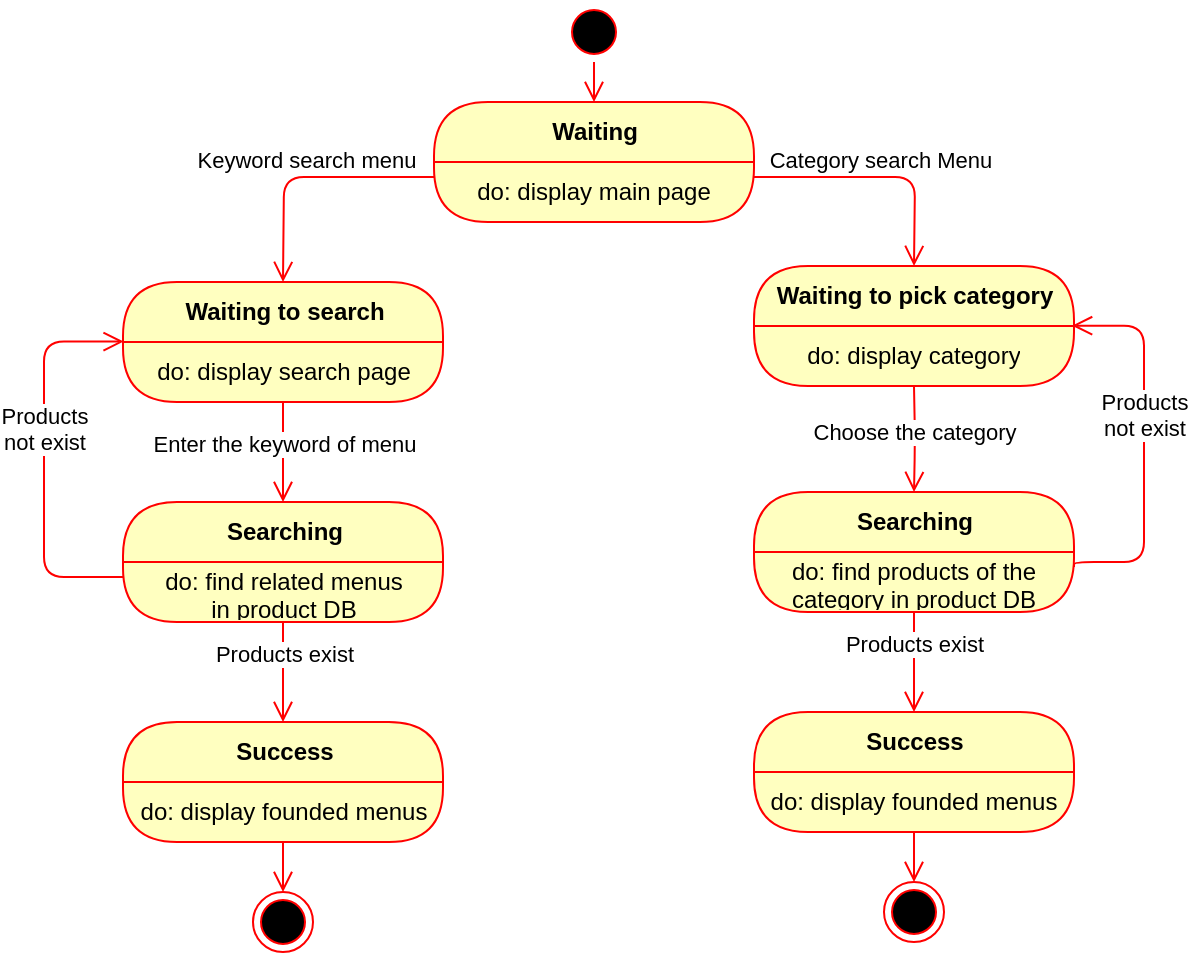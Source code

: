 <mxfile version="10.6.7" type="device"><diagram id="1BZDilK6yC3gpZiMemIy" name="Page-1"><mxGraphModel dx="649" dy="794" grid="1" gridSize="10" guides="1" tooltips="1" connect="1" arrows="1" fold="1" page="1" pageScale="1" pageWidth="827" pageHeight="1169" math="0" shadow="0"><root><mxCell id="0"/><mxCell id="1" parent="0"/><mxCell id="YGB9TMCgIRE_jNW2NB7V-3" value="" style="ellipse;html=1;shape=startState;fillColor=#000000;strokeColor=#ff0000;" vertex="1" parent="1"><mxGeometry x="340" y="30" width="30" height="30" as="geometry"/></mxCell><mxCell id="YGB9TMCgIRE_jNW2NB7V-4" value="Keyword search menu" style="edgeStyle=orthogonalEdgeStyle;html=1;verticalAlign=bottom;endArrow=open;endSize=8;strokeColor=#ff0000;exitX=0;exitY=0.25;exitDx=0;exitDy=0;" edge="1" source="YGB9TMCgIRE_jNW2NB7V-52" parent="1"><mxGeometry relative="1" as="geometry"><mxPoint x="199.5" y="170" as="targetPoint"/><mxPoint x="199.5" y="140" as="sourcePoint"/></mxGeometry></mxCell><mxCell id="YGB9TMCgIRE_jNW2NB7V-5" value="Waiting to search" style="swimlane;html=1;fontStyle=1;align=center;verticalAlign=middle;childLayout=stackLayout;horizontal=1;startSize=30;horizontalStack=0;resizeParent=0;resizeLast=1;container=0;fontColor=#000000;collapsible=0;rounded=1;arcSize=30;strokeColor=#ff0000;fillColor=#ffffc0;swimlaneFillColor=#ffffc0;" vertex="1" parent="1"><mxGeometry x="119.5" y="170" width="160" height="60" as="geometry"/></mxCell><mxCell id="YGB9TMCgIRE_jNW2NB7V-6" value="do: display search page" style="text;html=1;strokeColor=none;fillColor=none;align=center;verticalAlign=middle;spacingLeft=4;spacingRight=4;whiteSpace=wrap;overflow=hidden;rotatable=0;fontColor=#000000;" vertex="1" parent="YGB9TMCgIRE_jNW2NB7V-5"><mxGeometry y="30" width="160" height="30" as="geometry"/></mxCell><mxCell id="YGB9TMCgIRE_jNW2NB7V-41" value="Searching" style="swimlane;html=1;fontStyle=1;align=center;verticalAlign=middle;childLayout=stackLayout;horizontal=1;startSize=30;horizontalStack=0;resizeParent=0;resizeLast=1;container=0;fontColor=#000000;collapsible=0;rounded=1;arcSize=30;strokeColor=#ff0000;fillColor=#ffffc0;swimlaneFillColor=#ffffc0;" vertex="1" parent="1"><mxGeometry x="119.5" y="280" width="160" height="60" as="geometry"/></mxCell><mxCell id="YGB9TMCgIRE_jNW2NB7V-42" value="do: find related menus&lt;br&gt;in product DB&lt;br&gt;" style="text;html=1;strokeColor=none;fillColor=none;align=center;verticalAlign=middle;spacingLeft=4;spacingRight=4;whiteSpace=wrap;overflow=hidden;rotatable=0;fontColor=#000000;" vertex="1" parent="YGB9TMCgIRE_jNW2NB7V-41"><mxGeometry y="30" width="160" height="30" as="geometry"/></mxCell><mxCell id="YGB9TMCgIRE_jNW2NB7V-43" value="Products exist" style="edgeStyle=orthogonalEdgeStyle;html=1;verticalAlign=bottom;endArrow=open;endSize=8;strokeColor=#ff0000;entryX=0.5;entryY=0;entryDx=0;entryDy=0;" edge="1" source="YGB9TMCgIRE_jNW2NB7V-41" parent="1" target="YGB9TMCgIRE_jNW2NB7V-46"><mxGeometry relative="1" as="geometry"><mxPoint x="199.5" y="390" as="targetPoint"/></mxGeometry></mxCell><mxCell id="YGB9TMCgIRE_jNW2NB7V-44" value="Enter the keyword of menu" style="edgeStyle=orthogonalEdgeStyle;html=1;verticalAlign=bottom;endArrow=open;endSize=8;strokeColor=#ff0000;exitX=0.5;exitY=1;exitDx=0;exitDy=0;entryX=0.5;entryY=0;entryDx=0;entryDy=0;" edge="1" parent="1" source="YGB9TMCgIRE_jNW2NB7V-6" target="YGB9TMCgIRE_jNW2NB7V-41"><mxGeometry x="0.209" relative="1" as="geometry"><mxPoint x="229.5" y="270" as="targetPoint"/><mxPoint x="229.5" y="240" as="sourcePoint"/><mxPoint as="offset"/></mxGeometry></mxCell><mxCell id="YGB9TMCgIRE_jNW2NB7V-46" value="Success" style="swimlane;html=1;fontStyle=1;align=center;verticalAlign=middle;childLayout=stackLayout;horizontal=1;startSize=30;horizontalStack=0;resizeParent=0;resizeLast=1;container=0;fontColor=#000000;collapsible=0;rounded=1;arcSize=30;strokeColor=#ff0000;fillColor=#ffffc0;swimlaneFillColor=#ffffc0;" vertex="1" parent="1"><mxGeometry x="119.5" y="390" width="160" height="60" as="geometry"/></mxCell><mxCell id="YGB9TMCgIRE_jNW2NB7V-47" value="do: display founded menus" style="text;html=1;strokeColor=none;fillColor=none;align=center;verticalAlign=middle;spacingLeft=4;spacingRight=4;whiteSpace=wrap;overflow=hidden;rotatable=0;fontColor=#000000;" vertex="1" parent="YGB9TMCgIRE_jNW2NB7V-46"><mxGeometry y="30" width="160" height="30" as="geometry"/></mxCell><mxCell id="YGB9TMCgIRE_jNW2NB7V-48" value="" style="edgeStyle=orthogonalEdgeStyle;html=1;verticalAlign=bottom;endArrow=open;endSize=8;strokeColor=#ff0000;" edge="1" source="YGB9TMCgIRE_jNW2NB7V-46" parent="1" target="YGB9TMCgIRE_jNW2NB7V-54"><mxGeometry relative="1" as="geometry"><mxPoint x="199.5" y="520" as="targetPoint"/></mxGeometry></mxCell><mxCell id="YGB9TMCgIRE_jNW2NB7V-50" value="Products&lt;br&gt;not exist&lt;br&gt;" style="edgeStyle=orthogonalEdgeStyle;html=1;verticalAlign=bottom;endArrow=open;endSize=8;strokeColor=#ff0000;exitX=0;exitY=0.25;exitDx=0;exitDy=0;entryX=0.002;entryY=-0.007;entryDx=0;entryDy=0;entryPerimeter=0;" edge="1" parent="1" source="YGB9TMCgIRE_jNW2NB7V-42" target="YGB9TMCgIRE_jNW2NB7V-6"><mxGeometry relative="1" as="geometry"><mxPoint x="110" y="200" as="targetPoint"/><mxPoint x="59.412" y="275" as="sourcePoint"/><Array as="points"><mxPoint x="80" y="318"/><mxPoint x="80" y="200"/></Array></mxGeometry></mxCell><mxCell id="YGB9TMCgIRE_jNW2NB7V-51" value="Waiting" style="swimlane;html=1;fontStyle=1;align=center;verticalAlign=middle;childLayout=stackLayout;horizontal=1;startSize=30;horizontalStack=0;resizeParent=0;resizeLast=1;container=0;fontColor=#000000;collapsible=0;rounded=1;arcSize=30;strokeColor=#ff0000;fillColor=#ffffc0;swimlaneFillColor=#ffffc0;" vertex="1" parent="1"><mxGeometry x="275" y="80" width="160" height="60" as="geometry"/></mxCell><mxCell id="YGB9TMCgIRE_jNW2NB7V-52" value="do: display main page" style="text;html=1;strokeColor=none;fillColor=none;align=center;verticalAlign=middle;spacingLeft=4;spacingRight=4;whiteSpace=wrap;overflow=hidden;rotatable=0;fontColor=#000000;" vertex="1" parent="YGB9TMCgIRE_jNW2NB7V-51"><mxGeometry y="30" width="160" height="30" as="geometry"/></mxCell><mxCell id="YGB9TMCgIRE_jNW2NB7V-53" value="" style="edgeStyle=orthogonalEdgeStyle;html=1;verticalAlign=bottom;endArrow=open;endSize=8;strokeColor=#ff0000;entryX=0.5;entryY=0;entryDx=0;entryDy=0;" edge="1" parent="1" source="YGB9TMCgIRE_jNW2NB7V-3" target="YGB9TMCgIRE_jNW2NB7V-51"><mxGeometry relative="1" as="geometry"><mxPoint x="369.5" y="80" as="targetPoint"/><mxPoint x="369.5" y="50" as="sourcePoint"/><Array as="points"/></mxGeometry></mxCell><mxCell id="YGB9TMCgIRE_jNW2NB7V-54" value="" style="ellipse;html=1;shape=endState;fillColor=#000000;strokeColor=#ff0000;" vertex="1" parent="1"><mxGeometry x="184.5" y="475" width="30" height="30" as="geometry"/></mxCell><mxCell id="YGB9TMCgIRE_jNW2NB7V-55" value="Category search Menu" style="edgeStyle=orthogonalEdgeStyle;html=1;verticalAlign=bottom;endArrow=open;endSize=8;strokeColor=#ff0000;exitX=1;exitY=0.25;exitDx=0;exitDy=0;" edge="1" parent="1" source="YGB9TMCgIRE_jNW2NB7V-52"><mxGeometry relative="1" as="geometry"><mxPoint x="515" y="162" as="targetPoint"/><mxPoint x="590.5" y="110" as="sourcePoint"/></mxGeometry></mxCell><mxCell id="YGB9TMCgIRE_jNW2NB7V-56" value="Waiting to pick category" style="swimlane;html=1;fontStyle=1;align=center;verticalAlign=middle;childLayout=stackLayout;horizontal=1;startSize=30;horizontalStack=0;resizeParent=0;resizeLast=1;container=0;fontColor=#000000;collapsible=0;rounded=1;arcSize=30;strokeColor=#ff0000;fillColor=#ffffc0;swimlaneFillColor=#ffffc0;" vertex="1" parent="1"><mxGeometry x="435" y="162" width="160" height="60" as="geometry"/></mxCell><mxCell id="YGB9TMCgIRE_jNW2NB7V-57" value="do: display category" style="text;html=1;strokeColor=none;fillColor=none;align=center;verticalAlign=middle;spacingLeft=4;spacingRight=4;whiteSpace=wrap;overflow=hidden;rotatable=0;fontColor=#000000;" vertex="1" parent="YGB9TMCgIRE_jNW2NB7V-56"><mxGeometry y="30" width="160" height="30" as="geometry"/></mxCell><mxCell id="YGB9TMCgIRE_jNW2NB7V-58" value="Searching" style="swimlane;html=1;fontStyle=1;align=center;verticalAlign=middle;childLayout=stackLayout;horizontal=1;startSize=30;horizontalStack=0;resizeParent=0;resizeLast=1;container=0;fontColor=#000000;collapsible=0;rounded=1;arcSize=30;strokeColor=#ff0000;fillColor=#ffffc0;swimlaneFillColor=#ffffc0;" vertex="1" parent="1"><mxGeometry x="435" y="275" width="160" height="60" as="geometry"/></mxCell><mxCell id="YGB9TMCgIRE_jNW2NB7V-59" value="do: find products of the category in product DB&lt;br&gt;" style="text;html=1;strokeColor=none;fillColor=none;align=center;verticalAlign=middle;spacingLeft=4;spacingRight=4;whiteSpace=wrap;overflow=hidden;rotatable=0;fontColor=#000000;" vertex="1" parent="YGB9TMCgIRE_jNW2NB7V-58"><mxGeometry y="30" width="160" height="30" as="geometry"/></mxCell><mxCell id="YGB9TMCgIRE_jNW2NB7V-60" value="Products exist" style="edgeStyle=orthogonalEdgeStyle;html=1;verticalAlign=bottom;endArrow=open;endSize=8;strokeColor=#ff0000;entryX=0.5;entryY=0;entryDx=0;entryDy=0;" edge="1" parent="1" source="YGB9TMCgIRE_jNW2NB7V-58" target="YGB9TMCgIRE_jNW2NB7V-61"><mxGeometry relative="1" as="geometry"><mxPoint x="515" y="385" as="targetPoint"/></mxGeometry></mxCell><mxCell id="YGB9TMCgIRE_jNW2NB7V-61" value="Success" style="swimlane;html=1;fontStyle=1;align=center;verticalAlign=middle;childLayout=stackLayout;horizontal=1;startSize=30;horizontalStack=0;resizeParent=0;resizeLast=1;container=0;fontColor=#000000;collapsible=0;rounded=1;arcSize=30;strokeColor=#ff0000;fillColor=#ffffc0;swimlaneFillColor=#ffffc0;" vertex="1" parent="1"><mxGeometry x="435" y="385" width="160" height="60" as="geometry"/></mxCell><mxCell id="YGB9TMCgIRE_jNW2NB7V-62" value="do: display founded menus" style="text;html=1;strokeColor=none;fillColor=none;align=center;verticalAlign=middle;spacingLeft=4;spacingRight=4;whiteSpace=wrap;overflow=hidden;rotatable=0;fontColor=#000000;" vertex="1" parent="YGB9TMCgIRE_jNW2NB7V-61"><mxGeometry y="30" width="160" height="30" as="geometry"/></mxCell><mxCell id="YGB9TMCgIRE_jNW2NB7V-63" value="" style="edgeStyle=orthogonalEdgeStyle;html=1;verticalAlign=bottom;endArrow=open;endSize=8;strokeColor=#ff0000;" edge="1" parent="1" source="YGB9TMCgIRE_jNW2NB7V-61" target="YGB9TMCgIRE_jNW2NB7V-64"><mxGeometry relative="1" as="geometry"><mxPoint x="515" y="515" as="targetPoint"/></mxGeometry></mxCell><mxCell id="YGB9TMCgIRE_jNW2NB7V-64" value="" style="ellipse;html=1;shape=endState;fillColor=#000000;strokeColor=#ff0000;" vertex="1" parent="1"><mxGeometry x="500" y="470" width="30" height="30" as="geometry"/></mxCell><mxCell id="YGB9TMCgIRE_jNW2NB7V-65" value="Choose the category" style="edgeStyle=orthogonalEdgeStyle;html=1;verticalAlign=bottom;endArrow=open;endSize=8;strokeColor=#ff0000;exitX=0.5;exitY=1;exitDx=0;exitDy=0;entryX=0.5;entryY=0;entryDx=0;entryDy=0;" edge="1" parent="1" target="YGB9TMCgIRE_jNW2NB7V-58"><mxGeometry x="0.209" relative="1" as="geometry"><mxPoint x="515" y="272" as="targetPoint"/><mxPoint x="515" y="222" as="sourcePoint"/><mxPoint as="offset"/></mxGeometry></mxCell><mxCell id="YGB9TMCgIRE_jNW2NB7V-66" value="Products&lt;br&gt;not exist&lt;br&gt;" style="edgeStyle=orthogonalEdgeStyle;html=1;verticalAlign=bottom;endArrow=open;endSize=8;strokeColor=#ff0000;exitX=1;exitY=0.25;exitDx=0;exitDy=0;entryX=0.994;entryY=-0.005;entryDx=0;entryDy=0;entryPerimeter=0;" edge="1" parent="1" source="YGB9TMCgIRE_jNW2NB7V-59" target="YGB9TMCgIRE_jNW2NB7V-57"><mxGeometry relative="1" as="geometry"><mxPoint x="600" y="192" as="targetPoint"/><mxPoint x="670" y="310" as="sourcePoint"/><Array as="points"><mxPoint x="595" y="310"/><mxPoint x="630" y="310"/><mxPoint x="630" y="192"/></Array></mxGeometry></mxCell></root></mxGraphModel></diagram></mxfile>